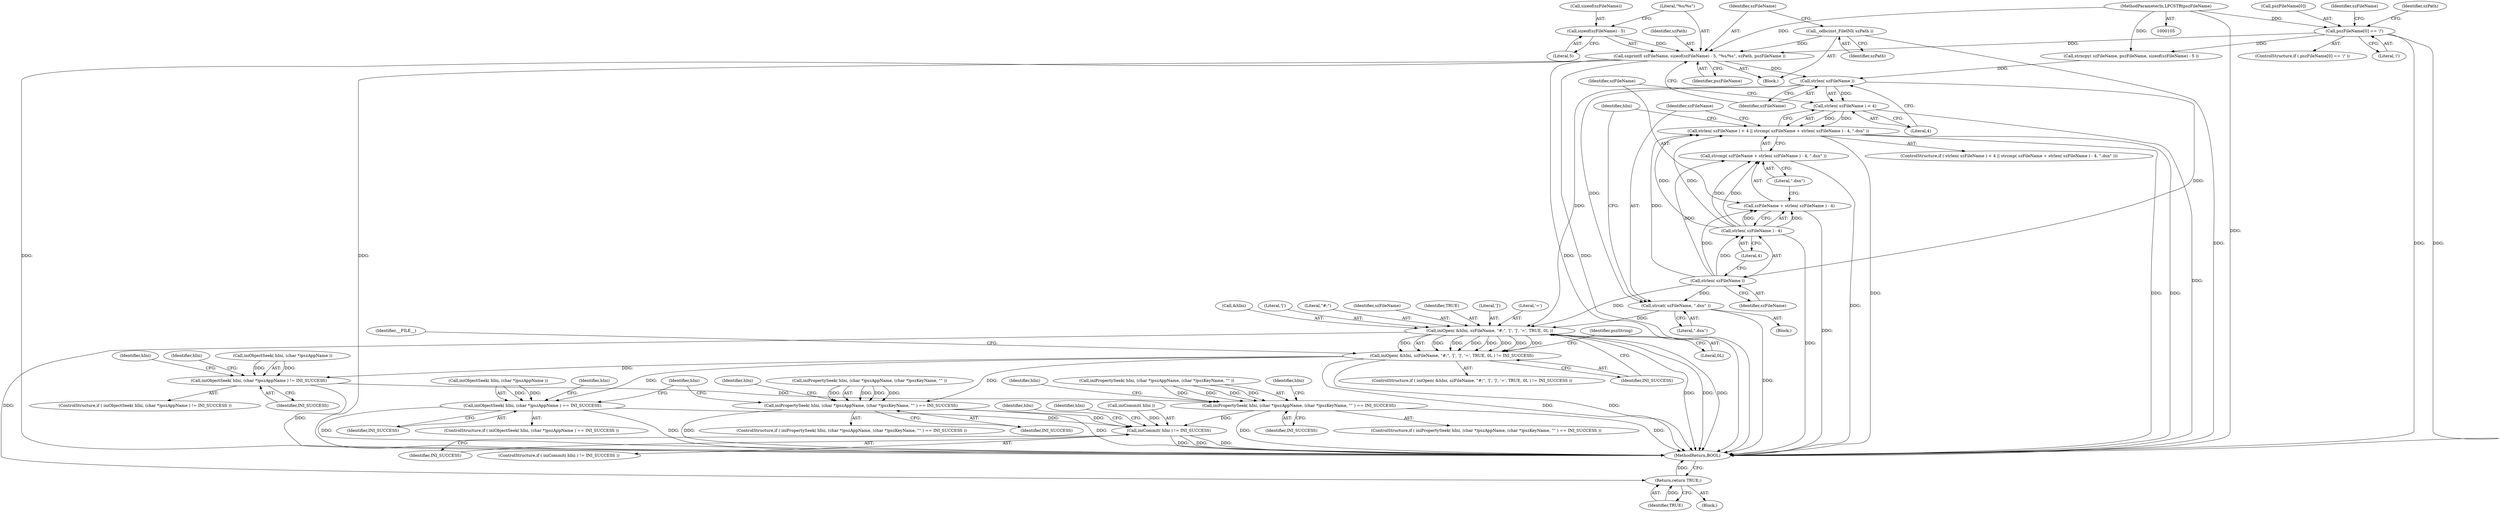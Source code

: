 digraph "0_unixODBC_45ef78e037f578b15fc58938a3a3251655e71d6f#diff-d52750c7ba4e594410438569d8e2963aL24_6@API" {
"1000136" [label="(Call,snprintf( szFileName, sizeof(szFileName) - 5, \"%s/%s\", szPath, pszFileName ))"];
"1000138" [label="(Call,sizeof(szFileName) - 5)"];
"1000134" [label="(Call,_odbcinst_FileINI( szPath ))"];
"1000114" [label="(Call,pszFileName[0] == '/')"];
"1000106" [label="(MethodParameterIn,LPCSTR\tpszFileName)"];
"1000148" [label="(Call,strlen( szFileName ))"];
"1000147" [label="(Call,strlen( szFileName ) < 4)"];
"1000146" [label="(Call,strlen( szFileName ) < 4 || strcmp( szFileName + strlen( szFileName ) - 4, \".dsn\" ))"];
"1000155" [label="(Call,strlen( szFileName ))"];
"1000151" [label="(Call,strcmp( szFileName + strlen( szFileName ) - 4, \".dsn\" ))"];
"1000152" [label="(Call,szFileName + strlen( szFileName ) - 4)"];
"1000154" [label="(Call,strlen( szFileName ) - 4)"];
"1000160" [label="(Call,strcat( szFileName, \".dsn\" ))"];
"1000165" [label="(Call,iniOpen( &hIni, szFileName, \"#;\", '[', ']', '=', TRUE, 0L ))"];
"1000164" [label="(Call,iniOpen( &hIni, szFileName, \"#;\", '[', ']', '=', TRUE, 0L ) != INI_SUCCESS)"];
"1000196" [label="(Call,iniObjectSeek( hIni, (char *)pszAppName ) == INI_SUCCESS)"];
"1000285" [label="(Call,iniCommit( hIni ) != INI_SUCCESS)"];
"1000213" [label="(Call,iniPropertySeek( hIni, (char *)pszAppName, (char *)pszKeyName, \"\" ) == INI_SUCCESS)"];
"1000230" [label="(Call,iniObjectSeek( hIni, (char *)pszAppName ) != INI_SUCCESS)"];
"1000244" [label="(Call,iniPropertySeek( hIni, (char *)pszAppName, (char *)pszKeyName, \"\" ) == INI_SUCCESS)"];
"1000303" [label="(Return,return TRUE;)"];
"1000135" [label="(Identifier,szPath)"];
"1000150" [label="(Literal,4)"];
"1000156" [label="(Identifier,szFileName)"];
"1000163" [label="(ControlStructure,if ( iniOpen( &hIni, szFileName, \"#;\", '[', ']', '=', TRUE, 0L ) != INI_SUCCESS ))"];
"1000245" [label="(Call,iniPropertySeek( hIni, (char *)pszAppName, (char *)pszKeyName, \"\" ))"];
"1000272" [label="(Identifier,hIni)"];
"1000161" [label="(Identifier,szFileName)"];
"1000257" [label="(Identifier,hIni)"];
"1000303" [label="(Return,return TRUE;)"];
"1000213" [label="(Call,iniPropertySeek( hIni, (char *)pszAppName, (char *)pszKeyName, \"\" ) == INI_SUCCESS)"];
"1000229" [label="(ControlStructure,if ( iniObjectSeek( hIni, (char *)pszAppName ) != INI_SUCCESS ))"];
"1000291" [label="(Identifier,hIni)"];
"1000165" [label="(Call,iniOpen( &hIni, szFileName, \"#;\", '[', ']', '=', TRUE, 0L ))"];
"1000143" [label="(Identifier,szPath)"];
"1000154" [label="(Call,strlen( szFileName ) - 4)"];
"1000254" [label="(Identifier,INI_SUCCESS)"];
"1000134" [label="(Call,_odbcinst_FileINI( szPath ))"];
"1000196" [label="(Call,iniObjectSeek( hIni, (char *)pszAppName ) == INI_SUCCESS)"];
"1000304" [label="(Identifier,TRUE)"];
"1000239" [label="(Identifier,hIni)"];
"1000230" [label="(Call,iniObjectSeek( hIni, (char *)pszAppName ) != INI_SUCCESS)"];
"1000172" [label="(Literal,'=')"];
"1000147" [label="(Call,strlen( szFileName ) < 4)"];
"1000212" [label="(ControlStructure,if ( iniPropertySeek( hIni, (char *)pszAppName, (char *)pszKeyName, \"\" ) == INI_SUCCESS ))"];
"1000118" [label="(Literal,'/')"];
"1000166" [label="(Call,&hIni)"];
"1000288" [label="(Identifier,INI_SUCCESS)"];
"1000243" [label="(ControlStructure,if ( iniPropertySeek( hIni, (char *)pszAppName, (char *)pszKeyName, \"\" ) == INI_SUCCESS ))"];
"1000142" [label="(Literal,\"%s/%s\")"];
"1000132" [label="(Identifier,szPath)"];
"1000286" [label="(Call,iniCommit( hIni ))"];
"1000148" [label="(Call,strlen( szFileName ))"];
"1000170" [label="(Literal,'[')"];
"1000236" [label="(Identifier,INI_SUCCESS)"];
"1000167" [label="(Identifier,hIni)"];
"1000205" [label="(Identifier,hIni)"];
"1000174" [label="(Literal,0L)"];
"1000149" [label="(Identifier,szFileName)"];
"1000164" [label="(Call,iniOpen( &hIni, szFileName, \"#;\", '[', ']', '=', TRUE, 0L ) != INI_SUCCESS)"];
"1000141" [label="(Literal,5)"];
"1000284" [label="(ControlStructure,if ( iniCommit( hIni ) != INI_SUCCESS ))"];
"1000151" [label="(Call,strcmp( szFileName + strlen( szFileName ) - 4, \".dsn\" ))"];
"1000287" [label="(Identifier,hIni)"];
"1000139" [label="(Call,sizeof(szFileName))"];
"1000244" [label="(Call,iniPropertySeek( hIni, (char *)pszAppName, (char *)pszKeyName, \"\" ) == INI_SUCCESS)"];
"1000231" [label="(Call,iniObjectSeek( hIni, (char *)pszAppName ))"];
"1000160" [label="(Call,strcat( szFileName, \".dsn\" ))"];
"1000157" [label="(Literal,4)"];
"1000138" [label="(Call,sizeof(szFileName) - 5)"];
"1000128" [label="(Block,)"];
"1000158" [label="(Literal,\".dsn\")"];
"1000302" [label="(Identifier,hIni)"];
"1000115" [label="(Call,pszFileName[0])"];
"1000169" [label="(Literal,\"#;\")"];
"1000189" [label="(Identifier,pszString)"];
"1000136" [label="(Call,snprintf( szFileName, sizeof(szFileName) - 5, \"%s/%s\", szPath, pszFileName ))"];
"1000168" [label="(Identifier,szFileName)"];
"1000159" [label="(Block,)"];
"1000121" [label="(Identifier,szFileName)"];
"1000110" [label="(Block,)"];
"1000195" [label="(ControlStructure,if ( iniObjectSeek( hIni, (char *)pszAppName ) == INI_SUCCESS ))"];
"1000153" [label="(Identifier,szFileName)"];
"1000223" [label="(Identifier,INI_SUCCESS)"];
"1000120" [label="(Call,strncpy( szFileName, pszFileName, sizeof(szFileName) - 5 ))"];
"1000144" [label="(Identifier,pszFileName)"];
"1000137" [label="(Identifier,szFileName)"];
"1000202" [label="(Identifier,INI_SUCCESS)"];
"1000246" [label="(Identifier,hIni)"];
"1000197" [label="(Call,iniObjectSeek( hIni, (char *)pszAppName ))"];
"1000146" [label="(Call,strlen( szFileName ) < 4 || strcmp( szFileName + strlen( szFileName ) - 4, \".dsn\" ))"];
"1000175" [label="(Identifier,INI_SUCCESS)"];
"1000162" [label="(Literal,\".dsn\")"];
"1000155" [label="(Call,strlen( szFileName ))"];
"1000214" [label="(Call,iniPropertySeek( hIni, (char *)pszAppName, (char *)pszKeyName, \"\" ))"];
"1000305" [label="(MethodReturn,BOOL)"];
"1000178" [label="(Identifier,__FILE__)"];
"1000113" [label="(ControlStructure,if ( pszFileName[0] == '/' ))"];
"1000173" [label="(Identifier,TRUE)"];
"1000114" [label="(Call,pszFileName[0] == '/')"];
"1000145" [label="(ControlStructure,if ( strlen( szFileName ) < 4 || strcmp( szFileName + strlen( szFileName ) - 4, \".dsn\" )))"];
"1000285" [label="(Call,iniCommit( hIni ) != INI_SUCCESS)"];
"1000152" [label="(Call,szFileName + strlen( szFileName ) - 4)"];
"1000106" [label="(MethodParameterIn,LPCSTR\tpszFileName)"];
"1000226" [label="(Identifier,hIni)"];
"1000171" [label="(Literal,']')"];
"1000136" -> "1000128"  [label="AST: "];
"1000136" -> "1000144"  [label="CFG: "];
"1000137" -> "1000136"  [label="AST: "];
"1000138" -> "1000136"  [label="AST: "];
"1000142" -> "1000136"  [label="AST: "];
"1000143" -> "1000136"  [label="AST: "];
"1000144" -> "1000136"  [label="AST: "];
"1000149" -> "1000136"  [label="CFG: "];
"1000136" -> "1000305"  [label="DDG: "];
"1000136" -> "1000305"  [label="DDG: "];
"1000136" -> "1000305"  [label="DDG: "];
"1000136" -> "1000305"  [label="DDG: "];
"1000138" -> "1000136"  [label="DDG: "];
"1000134" -> "1000136"  [label="DDG: "];
"1000114" -> "1000136"  [label="DDG: "];
"1000106" -> "1000136"  [label="DDG: "];
"1000136" -> "1000148"  [label="DDG: "];
"1000138" -> "1000141"  [label="CFG: "];
"1000139" -> "1000138"  [label="AST: "];
"1000141" -> "1000138"  [label="AST: "];
"1000142" -> "1000138"  [label="CFG: "];
"1000134" -> "1000128"  [label="AST: "];
"1000134" -> "1000135"  [label="CFG: "];
"1000135" -> "1000134"  [label="AST: "];
"1000137" -> "1000134"  [label="CFG: "];
"1000134" -> "1000305"  [label="DDG: "];
"1000114" -> "1000113"  [label="AST: "];
"1000114" -> "1000118"  [label="CFG: "];
"1000115" -> "1000114"  [label="AST: "];
"1000118" -> "1000114"  [label="AST: "];
"1000121" -> "1000114"  [label="CFG: "];
"1000132" -> "1000114"  [label="CFG: "];
"1000114" -> "1000305"  [label="DDG: "];
"1000114" -> "1000305"  [label="DDG: "];
"1000106" -> "1000114"  [label="DDG: "];
"1000114" -> "1000120"  [label="DDG: "];
"1000106" -> "1000105"  [label="AST: "];
"1000106" -> "1000305"  [label="DDG: "];
"1000106" -> "1000120"  [label="DDG: "];
"1000148" -> "1000147"  [label="AST: "];
"1000148" -> "1000149"  [label="CFG: "];
"1000149" -> "1000148"  [label="AST: "];
"1000150" -> "1000148"  [label="CFG: "];
"1000148" -> "1000147"  [label="DDG: "];
"1000120" -> "1000148"  [label="DDG: "];
"1000148" -> "1000155"  [label="DDG: "];
"1000148" -> "1000160"  [label="DDG: "];
"1000148" -> "1000165"  [label="DDG: "];
"1000147" -> "1000146"  [label="AST: "];
"1000147" -> "1000150"  [label="CFG: "];
"1000150" -> "1000147"  [label="AST: "];
"1000153" -> "1000147"  [label="CFG: "];
"1000146" -> "1000147"  [label="CFG: "];
"1000147" -> "1000305"  [label="DDG: "];
"1000147" -> "1000146"  [label="DDG: "];
"1000147" -> "1000146"  [label="DDG: "];
"1000146" -> "1000145"  [label="AST: "];
"1000146" -> "1000151"  [label="CFG: "];
"1000151" -> "1000146"  [label="AST: "];
"1000161" -> "1000146"  [label="CFG: "];
"1000167" -> "1000146"  [label="CFG: "];
"1000146" -> "1000305"  [label="DDG: "];
"1000146" -> "1000305"  [label="DDG: "];
"1000146" -> "1000305"  [label="DDG: "];
"1000155" -> "1000146"  [label="DDG: "];
"1000154" -> "1000146"  [label="DDG: "];
"1000154" -> "1000146"  [label="DDG: "];
"1000155" -> "1000154"  [label="AST: "];
"1000155" -> "1000156"  [label="CFG: "];
"1000156" -> "1000155"  [label="AST: "];
"1000157" -> "1000155"  [label="CFG: "];
"1000155" -> "1000151"  [label="DDG: "];
"1000155" -> "1000152"  [label="DDG: "];
"1000155" -> "1000154"  [label="DDG: "];
"1000155" -> "1000160"  [label="DDG: "];
"1000155" -> "1000165"  [label="DDG: "];
"1000151" -> "1000158"  [label="CFG: "];
"1000152" -> "1000151"  [label="AST: "];
"1000158" -> "1000151"  [label="AST: "];
"1000151" -> "1000305"  [label="DDG: "];
"1000154" -> "1000151"  [label="DDG: "];
"1000154" -> "1000151"  [label="DDG: "];
"1000152" -> "1000154"  [label="CFG: "];
"1000153" -> "1000152"  [label="AST: "];
"1000154" -> "1000152"  [label="AST: "];
"1000158" -> "1000152"  [label="CFG: "];
"1000152" -> "1000305"  [label="DDG: "];
"1000154" -> "1000152"  [label="DDG: "];
"1000154" -> "1000152"  [label="DDG: "];
"1000154" -> "1000157"  [label="CFG: "];
"1000157" -> "1000154"  [label="AST: "];
"1000154" -> "1000305"  [label="DDG: "];
"1000160" -> "1000159"  [label="AST: "];
"1000160" -> "1000162"  [label="CFG: "];
"1000161" -> "1000160"  [label="AST: "];
"1000162" -> "1000160"  [label="AST: "];
"1000167" -> "1000160"  [label="CFG: "];
"1000160" -> "1000305"  [label="DDG: "];
"1000160" -> "1000165"  [label="DDG: "];
"1000165" -> "1000164"  [label="AST: "];
"1000165" -> "1000174"  [label="CFG: "];
"1000166" -> "1000165"  [label="AST: "];
"1000168" -> "1000165"  [label="AST: "];
"1000169" -> "1000165"  [label="AST: "];
"1000170" -> "1000165"  [label="AST: "];
"1000171" -> "1000165"  [label="AST: "];
"1000172" -> "1000165"  [label="AST: "];
"1000173" -> "1000165"  [label="AST: "];
"1000174" -> "1000165"  [label="AST: "];
"1000175" -> "1000165"  [label="CFG: "];
"1000165" -> "1000305"  [label="DDG: "];
"1000165" -> "1000305"  [label="DDG: "];
"1000165" -> "1000305"  [label="DDG: "];
"1000165" -> "1000164"  [label="DDG: "];
"1000165" -> "1000164"  [label="DDG: "];
"1000165" -> "1000164"  [label="DDG: "];
"1000165" -> "1000164"  [label="DDG: "];
"1000165" -> "1000164"  [label="DDG: "];
"1000165" -> "1000164"  [label="DDG: "];
"1000165" -> "1000164"  [label="DDG: "];
"1000165" -> "1000164"  [label="DDG: "];
"1000165" -> "1000303"  [label="DDG: "];
"1000164" -> "1000163"  [label="AST: "];
"1000164" -> "1000175"  [label="CFG: "];
"1000175" -> "1000164"  [label="AST: "];
"1000178" -> "1000164"  [label="CFG: "];
"1000189" -> "1000164"  [label="CFG: "];
"1000164" -> "1000305"  [label="DDG: "];
"1000164" -> "1000305"  [label="DDG: "];
"1000164" -> "1000196"  [label="DDG: "];
"1000164" -> "1000213"  [label="DDG: "];
"1000164" -> "1000230"  [label="DDG: "];
"1000196" -> "1000195"  [label="AST: "];
"1000196" -> "1000202"  [label="CFG: "];
"1000197" -> "1000196"  [label="AST: "];
"1000202" -> "1000196"  [label="AST: "];
"1000205" -> "1000196"  [label="CFG: "];
"1000287" -> "1000196"  [label="CFG: "];
"1000196" -> "1000305"  [label="DDG: "];
"1000196" -> "1000305"  [label="DDG: "];
"1000197" -> "1000196"  [label="DDG: "];
"1000197" -> "1000196"  [label="DDG: "];
"1000196" -> "1000285"  [label="DDG: "];
"1000285" -> "1000284"  [label="AST: "];
"1000285" -> "1000288"  [label="CFG: "];
"1000286" -> "1000285"  [label="AST: "];
"1000288" -> "1000285"  [label="AST: "];
"1000291" -> "1000285"  [label="CFG: "];
"1000302" -> "1000285"  [label="CFG: "];
"1000285" -> "1000305"  [label="DDG: "];
"1000285" -> "1000305"  [label="DDG: "];
"1000285" -> "1000305"  [label="DDG: "];
"1000286" -> "1000285"  [label="DDG: "];
"1000213" -> "1000285"  [label="DDG: "];
"1000244" -> "1000285"  [label="DDG: "];
"1000213" -> "1000212"  [label="AST: "];
"1000213" -> "1000223"  [label="CFG: "];
"1000214" -> "1000213"  [label="AST: "];
"1000223" -> "1000213"  [label="AST: "];
"1000226" -> "1000213"  [label="CFG: "];
"1000287" -> "1000213"  [label="CFG: "];
"1000213" -> "1000305"  [label="DDG: "];
"1000213" -> "1000305"  [label="DDG: "];
"1000214" -> "1000213"  [label="DDG: "];
"1000214" -> "1000213"  [label="DDG: "];
"1000214" -> "1000213"  [label="DDG: "];
"1000214" -> "1000213"  [label="DDG: "];
"1000230" -> "1000229"  [label="AST: "];
"1000230" -> "1000236"  [label="CFG: "];
"1000231" -> "1000230"  [label="AST: "];
"1000236" -> "1000230"  [label="AST: "];
"1000239" -> "1000230"  [label="CFG: "];
"1000246" -> "1000230"  [label="CFG: "];
"1000230" -> "1000305"  [label="DDG: "];
"1000231" -> "1000230"  [label="DDG: "];
"1000231" -> "1000230"  [label="DDG: "];
"1000230" -> "1000244"  [label="DDG: "];
"1000244" -> "1000243"  [label="AST: "];
"1000244" -> "1000254"  [label="CFG: "];
"1000245" -> "1000244"  [label="AST: "];
"1000254" -> "1000244"  [label="AST: "];
"1000257" -> "1000244"  [label="CFG: "];
"1000272" -> "1000244"  [label="CFG: "];
"1000244" -> "1000305"  [label="DDG: "];
"1000244" -> "1000305"  [label="DDG: "];
"1000245" -> "1000244"  [label="DDG: "];
"1000245" -> "1000244"  [label="DDG: "];
"1000245" -> "1000244"  [label="DDG: "];
"1000245" -> "1000244"  [label="DDG: "];
"1000303" -> "1000110"  [label="AST: "];
"1000303" -> "1000304"  [label="CFG: "];
"1000304" -> "1000303"  [label="AST: "];
"1000305" -> "1000303"  [label="CFG: "];
"1000303" -> "1000305"  [label="DDG: "];
"1000304" -> "1000303"  [label="DDG: "];
}
